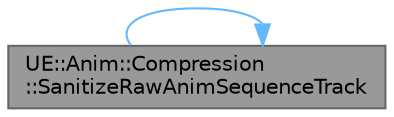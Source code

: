 digraph "UE::Anim::Compression::SanitizeRawAnimSequenceTrack"
{
 // INTERACTIVE_SVG=YES
 // LATEX_PDF_SIZE
  bgcolor="transparent";
  edge [fontname=Helvetica,fontsize=10,labelfontname=Helvetica,labelfontsize=10];
  node [fontname=Helvetica,fontsize=10,shape=box,height=0.2,width=0.4];
  rankdir="LR";
  Node1 [id="Node000001",label="UE::Anim::Compression\l::SanitizeRawAnimSequenceTrack",height=0.2,width=0.4,color="gray40", fillcolor="grey60", style="filled", fontcolor="black",tooltip="Sanitize the provided track by snapping small scale values to 0, and normalizing any rotational keys."];
  Node1 -> Node1 [id="edge1_Node000001_Node000001",color="steelblue1",style="solid",tooltip=" "];
}
